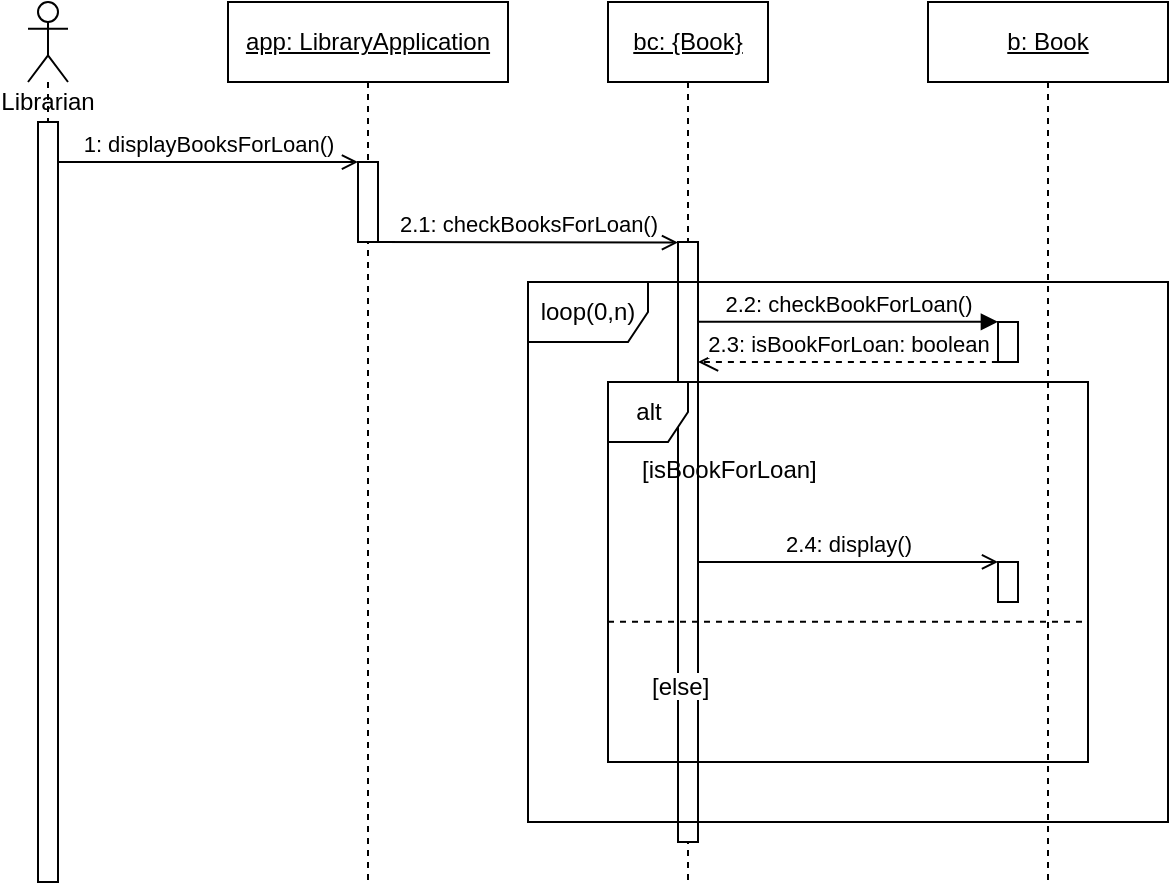 <mxfile version="22.1.5" type="google">
  <diagram id="SbDjxOFhfJFgFubJpmIF" name="Page-1">
    <mxGraphModel grid="1" page="1" gridSize="10" guides="1" tooltips="1" connect="1" arrows="1" fold="1" pageScale="1" pageWidth="850" pageHeight="1100" math="0" shadow="0">
      <root>
        <mxCell id="0" />
        <mxCell id="1" parent="0" />
        <mxCell id="4" value="Librarian&lt;br&gt;" style="shape=umlLifeline;participant=umlActor;perimeter=lifelinePerimeter;whiteSpace=wrap;html=1;container=1;collapsible=0;recursiveResize=0;verticalAlign=top;spacingTop=36;outlineConnect=0;" vertex="1" parent="1">
          <mxGeometry x="30" y="40" width="20" height="440" as="geometry" />
        </mxCell>
        <mxCell id="57" style="edgeStyle=none;html=1;" edge="1" parent="4" source="5" target="4">
          <mxGeometry relative="1" as="geometry" />
        </mxCell>
        <mxCell id="5" value="" style="html=1;points=[];perimeter=orthogonalPerimeter;" vertex="1" parent="4">
          <mxGeometry x="5" y="60" width="10" height="380" as="geometry" />
        </mxCell>
        <mxCell id="8" value="&lt;u&gt;app: LibraryApplication&lt;/u&gt;" style="shape=umlLifeline;perimeter=lifelinePerimeter;whiteSpace=wrap;html=1;container=1;collapsible=0;recursiveResize=0;outlineConnect=0;" vertex="1" parent="1">
          <mxGeometry x="130" y="40" width="140" height="440" as="geometry" />
        </mxCell>
        <mxCell id="37" value="" style="html=1;points=[];perimeter=orthogonalPerimeter;" vertex="1" parent="8">
          <mxGeometry x="65" y="80" width="10" height="40" as="geometry" />
        </mxCell>
        <mxCell id="11" value="&lt;u&gt;bc: {Book}&lt;/u&gt;" style="shape=umlLifeline;perimeter=lifelinePerimeter;whiteSpace=wrap;html=1;container=1;collapsible=0;recursiveResize=0;outlineConnect=0;" vertex="1" parent="1">
          <mxGeometry x="320" y="40" width="80" height="440" as="geometry" />
        </mxCell>
        <mxCell id="65" value="" style="html=1;points=[];perimeter=orthogonalPerimeter;" vertex="1" parent="11">
          <mxGeometry x="35" y="120" width="10" height="300" as="geometry" />
        </mxCell>
        <mxCell id="48" value="&lt;u style=&quot;&quot;&gt;b: Book&lt;/u&gt;" style="shape=umlLifeline;perimeter=lifelinePerimeter;whiteSpace=wrap;html=1;container=1;collapsible=0;recursiveResize=0;outlineConnect=0;" vertex="1" parent="1">
          <mxGeometry x="480" y="40" width="120" height="440" as="geometry" />
        </mxCell>
        <mxCell id="71" value="" style="html=1;points=[];perimeter=orthogonalPerimeter;" vertex="1" parent="48">
          <mxGeometry x="35" y="160" width="10" height="20" as="geometry" />
        </mxCell>
        <mxCell id="84" value="" style="html=1;points=[];perimeter=orthogonalPerimeter;" vertex="1" parent="48">
          <mxGeometry x="35" y="280" width="10" height="20" as="geometry" />
        </mxCell>
        <mxCell id="72" value="loop(0,n)" style="shape=umlFrame;whiteSpace=wrap;html=1;" vertex="1" parent="48">
          <mxGeometry x="-200" y="140" width="320" height="270" as="geometry" />
        </mxCell>
        <mxCell id="77" value="alt" style="shape=umlFrame;tabWidth=110;tabHeight=30;tabPosition=left;html=1;boundedLbl=1;labelInHeader=1;width=40;height=30;" vertex="1" parent="48">
          <mxGeometry x="-160" y="190" width="240" height="190" as="geometry" />
        </mxCell>
        <mxCell id="78" value="[isBookForLoan]" style="text" vertex="1" parent="77">
          <mxGeometry width="100" height="20" relative="1" as="geometry">
            <mxPoint x="15" y="30" as="offset" />
          </mxGeometry>
        </mxCell>
        <mxCell id="79" value="[else]" style="line;strokeWidth=1;dashed=1;labelPosition=center;verticalLabelPosition=bottom;align=left;verticalAlign=top;spacingLeft=20;spacingTop=15;" vertex="1" parent="77">
          <mxGeometry y="116.115" width="240" height="7.6" as="geometry" />
        </mxCell>
        <mxCell id="62" value="1: displayBooksForLoan()" style="html=1;verticalAlign=bottom;labelBackgroundColor=none;endArrow=open;endFill=0;elbow=vertical;entryX=0.001;entryY=0.001;entryDx=0;entryDy=0;entryPerimeter=0;" edge="1" parent="1" source="5" target="37">
          <mxGeometry width="160" relative="1" as="geometry">
            <mxPoint x="80" y="290" as="sourcePoint" />
            <mxPoint x="240" y="290" as="targetPoint" />
          </mxGeometry>
        </mxCell>
        <mxCell id="66" value="2.1: checkBooksForLoan()" style="html=1;verticalAlign=bottom;labelBackgroundColor=none;endArrow=open;endFill=0;elbow=vertical;entryX=0.001;entryY=0.001;entryDx=0;entryDy=0;entryPerimeter=0;" edge="1" parent="1" source="37" target="65">
          <mxGeometry width="160" relative="1" as="geometry">
            <mxPoint x="205" y="200.04" as="sourcePoint" />
            <mxPoint x="400" y="330" as="targetPoint" />
          </mxGeometry>
        </mxCell>
        <mxCell id="73" value="2.2: checkBookForLoan()" style="html=1;verticalAlign=bottom;endArrow=block;entryX=-0.005;entryY=-0.005;entryDx=0;entryDy=0;entryPerimeter=0;" edge="1" parent="1" source="65" target="71">
          <mxGeometry width="80" relative="1" as="geometry">
            <mxPoint x="380" y="370" as="sourcePoint" />
            <mxPoint x="460" y="370" as="targetPoint" />
          </mxGeometry>
        </mxCell>
        <mxCell id="74" value="2.3: isBookForLoan: boolean" style="html=1;verticalAlign=bottom;endArrow=open;dashed=1;endSize=8;exitX=-0.005;exitY=0.997;exitDx=0;exitDy=0;exitPerimeter=0;" edge="1" parent="1" source="71" target="65">
          <mxGeometry relative="1" as="geometry">
            <mxPoint x="460" y="370" as="sourcePoint" />
            <mxPoint x="380" y="370" as="targetPoint" />
          </mxGeometry>
        </mxCell>
        <mxCell id="83" value="2.4: display()" style="html=1;verticalAlign=bottom;labelBackgroundColor=none;endArrow=open;endFill=0;entryX=0.003;entryY=-0.001;entryDx=0;entryDy=0;entryPerimeter=0;" edge="1" parent="1" source="65" target="84">
          <mxGeometry width="160" relative="1" as="geometry">
            <mxPoint x="360" y="410" as="sourcePoint" />
            <mxPoint x="515" y="400" as="targetPoint" />
          </mxGeometry>
        </mxCell>
      </root>
    </mxGraphModel>
  </diagram>
</mxfile>
